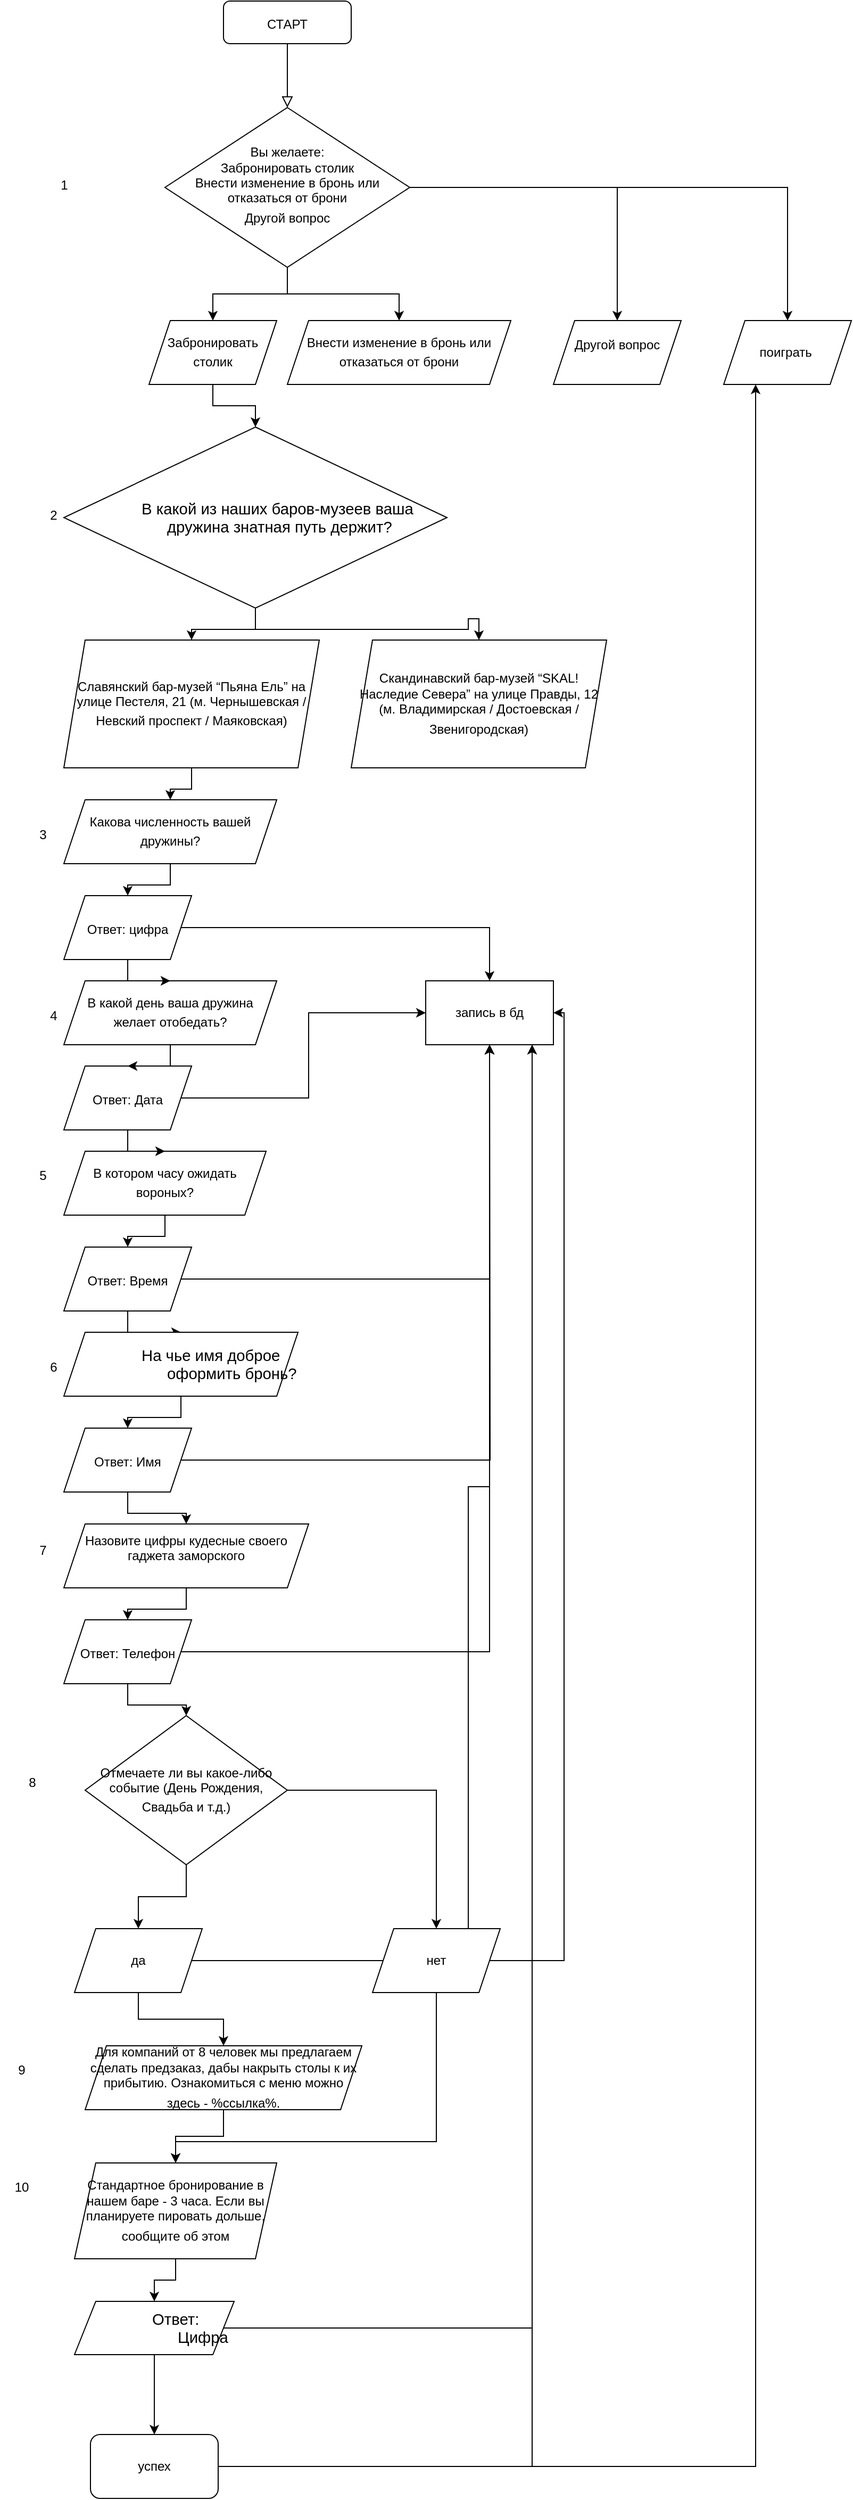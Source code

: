 <mxfile version="21.3.2" type="github">
  <diagram id="C5RBs43oDa-KdzZeNtuy" name="Page-1">
    <mxGraphModel dx="1781" dy="616" grid="1" gridSize="10" guides="1" tooltips="1" connect="1" arrows="1" fold="1" page="1" pageScale="1" pageWidth="827" pageHeight="1169" math="0" shadow="0">
      <root>
        <mxCell id="WIyWlLk6GJQsqaUBKTNV-0" />
        <mxCell id="WIyWlLk6GJQsqaUBKTNV-1" parent="WIyWlLk6GJQsqaUBKTNV-0" />
        <mxCell id="WIyWlLk6GJQsqaUBKTNV-2" value="" style="rounded=0;html=1;jettySize=auto;orthogonalLoop=1;fontSize=11;endArrow=block;endFill=0;endSize=8;strokeWidth=1;shadow=0;labelBackgroundColor=none;edgeStyle=orthogonalEdgeStyle;" parent="WIyWlLk6GJQsqaUBKTNV-1" source="WIyWlLk6GJQsqaUBKTNV-3" target="WIyWlLk6GJQsqaUBKTNV-6" edge="1">
          <mxGeometry relative="1" as="geometry" />
        </mxCell>
        <mxCell id="WIyWlLk6GJQsqaUBKTNV-3" value="СТАРТ&lt;span style=&quot;font-size: medium; text-align: start;&quot;&gt;&lt;/span&gt;" style="rounded=1;whiteSpace=wrap;html=1;fontSize=12;glass=0;strokeWidth=1;shadow=0;" parent="WIyWlLk6GJQsqaUBKTNV-1" vertex="1">
          <mxGeometry x="160" y="80" width="120" height="40" as="geometry" />
        </mxCell>
        <mxCell id="aU7_cbtDEvk05i0n9Riy-11" value="" style="edgeStyle=orthogonalEdgeStyle;rounded=0;orthogonalLoop=1;jettySize=auto;html=1;" edge="1" parent="WIyWlLk6GJQsqaUBKTNV-1" source="WIyWlLk6GJQsqaUBKTNV-6" target="aU7_cbtDEvk05i0n9Riy-9">
          <mxGeometry relative="1" as="geometry" />
        </mxCell>
        <mxCell id="aU7_cbtDEvk05i0n9Riy-15" style="edgeStyle=orthogonalEdgeStyle;rounded=0;orthogonalLoop=1;jettySize=auto;html=1;entryX=0.5;entryY=0;entryDx=0;entryDy=0;" edge="1" parent="WIyWlLk6GJQsqaUBKTNV-1" source="WIyWlLk6GJQsqaUBKTNV-6" target="aU7_cbtDEvk05i0n9Riy-14">
          <mxGeometry relative="1" as="geometry" />
        </mxCell>
        <mxCell id="aU7_cbtDEvk05i0n9Riy-16" style="edgeStyle=orthogonalEdgeStyle;rounded=0;orthogonalLoop=1;jettySize=auto;html=1;" edge="1" parent="WIyWlLk6GJQsqaUBKTNV-1" source="WIyWlLk6GJQsqaUBKTNV-6" target="aU7_cbtDEvk05i0n9Riy-13">
          <mxGeometry relative="1" as="geometry" />
        </mxCell>
        <mxCell id="aU7_cbtDEvk05i0n9Riy-93" style="edgeStyle=orthogonalEdgeStyle;rounded=0;orthogonalLoop=1;jettySize=auto;html=1;" edge="1" parent="WIyWlLk6GJQsqaUBKTNV-1" source="WIyWlLk6GJQsqaUBKTNV-6" target="aU7_cbtDEvk05i0n9Riy-91">
          <mxGeometry relative="1" as="geometry" />
        </mxCell>
        <mxCell id="WIyWlLk6GJQsqaUBKTNV-6" value="Вы желаете:&lt;br&gt;Забронировать столик&lt;br&gt;Внести изменение в бронь или отказаться от брони&lt;br&gt;Другой вопрос&lt;span style=&quot;font-size: medium; text-align: start;&quot;&gt;&lt;/span&gt;" style="rhombus;whiteSpace=wrap;html=1;shadow=0;fontFamily=Helvetica;fontSize=12;align=center;strokeWidth=1;spacing=6;spacingTop=-4;" parent="WIyWlLk6GJQsqaUBKTNV-1" vertex="1">
          <mxGeometry x="105" y="180" width="230" height="150" as="geometry" />
        </mxCell>
        <mxCell id="aU7_cbtDEvk05i0n9Riy-20" style="edgeStyle=orthogonalEdgeStyle;rounded=0;orthogonalLoop=1;jettySize=auto;html=1;" edge="1" parent="WIyWlLk6GJQsqaUBKTNV-1" source="aU7_cbtDEvk05i0n9Riy-9" target="aU7_cbtDEvk05i0n9Riy-19">
          <mxGeometry relative="1" as="geometry" />
        </mxCell>
        <mxCell id="aU7_cbtDEvk05i0n9Riy-9" value="Забронировать столик&lt;span style=&quot;font-size: medium; text-align: start;&quot;&gt;&lt;/span&gt;" style="shape=parallelogram;perimeter=parallelogramPerimeter;whiteSpace=wrap;html=1;fixedSize=1;" vertex="1" parent="WIyWlLk6GJQsqaUBKTNV-1">
          <mxGeometry x="90" y="380" width="120" height="60" as="geometry" />
        </mxCell>
        <mxCell id="aU7_cbtDEvk05i0n9Riy-13" value="Другой вопрос&lt;br&gt;&lt;br&gt;&lt;span style=&quot;font-size: medium; text-align: start;&quot;&gt;&lt;/span&gt;" style="shape=parallelogram;perimeter=parallelogramPerimeter;whiteSpace=wrap;html=1;fixedSize=1;" vertex="1" parent="WIyWlLk6GJQsqaUBKTNV-1">
          <mxGeometry x="470" y="380" width="120" height="60" as="geometry" />
        </mxCell>
        <mxCell id="aU7_cbtDEvk05i0n9Riy-14" value="Внести изменение в бронь или отказаться от брони&lt;span style=&quot;font-size: medium; text-align: start;&quot;&gt;&lt;/span&gt;" style="shape=parallelogram;perimeter=parallelogramPerimeter;whiteSpace=wrap;html=1;fixedSize=1;" vertex="1" parent="WIyWlLk6GJQsqaUBKTNV-1">
          <mxGeometry x="220" y="380" width="210" height="60" as="geometry" />
        </mxCell>
        <mxCell id="aU7_cbtDEvk05i0n9Riy-23" style="edgeStyle=orthogonalEdgeStyle;rounded=0;orthogonalLoop=1;jettySize=auto;html=1;" edge="1" parent="WIyWlLk6GJQsqaUBKTNV-1" source="aU7_cbtDEvk05i0n9Riy-19" target="aU7_cbtDEvk05i0n9Riy-21">
          <mxGeometry relative="1" as="geometry" />
        </mxCell>
        <mxCell id="aU7_cbtDEvk05i0n9Riy-24" style="edgeStyle=orthogonalEdgeStyle;rounded=0;orthogonalLoop=1;jettySize=auto;html=1;" edge="1" parent="WIyWlLk6GJQsqaUBKTNV-1" source="aU7_cbtDEvk05i0n9Riy-19" target="aU7_cbtDEvk05i0n9Riy-22">
          <mxGeometry relative="1" as="geometry" />
        </mxCell>
        <mxCell id="aU7_cbtDEvk05i0n9Riy-19" value="&lt;p style=&quot;margin: 0cm 0cm 0cm 72pt; line-height: 16.867px; font-size: 11pt; font-family: Arial, sans-serif; text-align: start; text-indent: -18pt;&quot; class=&quot;MsoNormal&quot;&gt;&lt;span lang=&quot;ru&quot;&gt;В какой из наших баров-музеев ваша дружина знатная путь держит?&lt;/span&gt;&lt;/p&gt;" style="rhombus;whiteSpace=wrap;html=1;" vertex="1" parent="WIyWlLk6GJQsqaUBKTNV-1">
          <mxGeometry x="10" y="480" width="360" height="170" as="geometry" />
        </mxCell>
        <mxCell id="aU7_cbtDEvk05i0n9Riy-50" value="" style="edgeStyle=orthogonalEdgeStyle;rounded=0;orthogonalLoop=1;jettySize=auto;html=1;" edge="1" parent="WIyWlLk6GJQsqaUBKTNV-1" source="aU7_cbtDEvk05i0n9Riy-21" target="aU7_cbtDEvk05i0n9Riy-34">
          <mxGeometry relative="1" as="geometry" />
        </mxCell>
        <mxCell id="aU7_cbtDEvk05i0n9Riy-21" value="Славянский бар-музей “Пьяна Ель” на улице Пестеля, 21 (м. Чернышевская / Невский проспект / Маяковская)&lt;span style=&quot;font-size: medium; text-align: start;&quot;&gt;&lt;/span&gt;" style="shape=parallelogram;perimeter=parallelogramPerimeter;whiteSpace=wrap;html=1;fixedSize=1;" vertex="1" parent="WIyWlLk6GJQsqaUBKTNV-1">
          <mxGeometry x="10" y="680" width="240" height="120" as="geometry" />
        </mxCell>
        <mxCell id="aU7_cbtDEvk05i0n9Riy-22" value="Скандинавский бар-музей “SKAL! Наследие Севера” на улице Правды, 12 (м. Владимирская / Достоевская / Звенигородская)&lt;span style=&quot;font-size: medium; text-align: start;&quot;&gt;&lt;/span&gt;" style="shape=parallelogram;perimeter=parallelogramPerimeter;whiteSpace=wrap;html=1;fixedSize=1;" vertex="1" parent="WIyWlLk6GJQsqaUBKTNV-1">
          <mxGeometry x="280" y="680" width="240" height="120" as="geometry" />
        </mxCell>
        <mxCell id="aU7_cbtDEvk05i0n9Riy-39" style="edgeStyle=orthogonalEdgeStyle;rounded=0;orthogonalLoop=1;jettySize=auto;html=1;" edge="1" parent="WIyWlLk6GJQsqaUBKTNV-1" source="aU7_cbtDEvk05i0n9Riy-29" target="aU7_cbtDEvk05i0n9Riy-36">
          <mxGeometry relative="1" as="geometry" />
        </mxCell>
        <mxCell id="aU7_cbtDEvk05i0n9Riy-72" style="edgeStyle=orthogonalEdgeStyle;rounded=0;orthogonalLoop=1;jettySize=auto;html=1;" edge="1" parent="WIyWlLk6GJQsqaUBKTNV-1" source="aU7_cbtDEvk05i0n9Riy-29" target="aU7_cbtDEvk05i0n9Riy-69">
          <mxGeometry relative="1" as="geometry" />
        </mxCell>
        <mxCell id="aU7_cbtDEvk05i0n9Riy-29" value="Ответ: Время&lt;span style=&quot;font-size: medium; text-align: start;&quot;&gt;&lt;/span&gt;" style="shape=parallelogram;perimeter=parallelogramPerimeter;whiteSpace=wrap;html=1;fixedSize=1;" vertex="1" parent="WIyWlLk6GJQsqaUBKTNV-1">
          <mxGeometry x="10" y="1250" width="120" height="60" as="geometry" />
        </mxCell>
        <mxCell id="aU7_cbtDEvk05i0n9Riy-38" style="edgeStyle=orthogonalEdgeStyle;rounded=0;orthogonalLoop=1;jettySize=auto;html=1;" edge="1" parent="WIyWlLk6GJQsqaUBKTNV-1" source="aU7_cbtDEvk05i0n9Riy-30" target="aU7_cbtDEvk05i0n9Riy-29">
          <mxGeometry relative="1" as="geometry" />
        </mxCell>
        <mxCell id="aU7_cbtDEvk05i0n9Riy-30" value="В котором часу ожидать вороных?&lt;span style=&quot;font-size: medium; text-align: start;&quot;&gt;&lt;/span&gt;" style="shape=parallelogram;perimeter=parallelogramPerimeter;whiteSpace=wrap;html=1;fixedSize=1;" vertex="1" parent="WIyWlLk6GJQsqaUBKTNV-1">
          <mxGeometry x="10" y="1160" width="190" height="60" as="geometry" />
        </mxCell>
        <mxCell id="aU7_cbtDEvk05i0n9Riy-41" style="edgeStyle=orthogonalEdgeStyle;rounded=0;orthogonalLoop=1;jettySize=auto;html=1;" edge="1" parent="WIyWlLk6GJQsqaUBKTNV-1" source="aU7_cbtDEvk05i0n9Riy-31" target="aU7_cbtDEvk05i0n9Riy-30">
          <mxGeometry relative="1" as="geometry" />
        </mxCell>
        <mxCell id="aU7_cbtDEvk05i0n9Riy-71" style="edgeStyle=orthogonalEdgeStyle;rounded=0;orthogonalLoop=1;jettySize=auto;html=1;entryX=0;entryY=0.5;entryDx=0;entryDy=0;" edge="1" parent="WIyWlLk6GJQsqaUBKTNV-1" source="aU7_cbtDEvk05i0n9Riy-31" target="aU7_cbtDEvk05i0n9Riy-69">
          <mxGeometry relative="1" as="geometry" />
        </mxCell>
        <mxCell id="aU7_cbtDEvk05i0n9Riy-31" value="Ответ: Дата&lt;span style=&quot;font-size: medium; text-align: start;&quot;&gt;&lt;br&gt;&lt;/span&gt;" style="shape=parallelogram;perimeter=parallelogramPerimeter;whiteSpace=wrap;html=1;fixedSize=1;" vertex="1" parent="WIyWlLk6GJQsqaUBKTNV-1">
          <mxGeometry x="10" y="1080" width="120" height="60" as="geometry" />
        </mxCell>
        <mxCell id="aU7_cbtDEvk05i0n9Riy-53" value="" style="edgeStyle=orthogonalEdgeStyle;rounded=0;orthogonalLoop=1;jettySize=auto;html=1;" edge="1" parent="WIyWlLk6GJQsqaUBKTNV-1" source="aU7_cbtDEvk05i0n9Riy-32" target="aU7_cbtDEvk05i0n9Riy-31">
          <mxGeometry relative="1" as="geometry" />
        </mxCell>
        <mxCell id="aU7_cbtDEvk05i0n9Riy-32" value="В какой день ваша дружина желает отобедать?&lt;span style=&quot;font-size: medium; text-align: start;&quot;&gt;&lt;/span&gt;" style="shape=parallelogram;perimeter=parallelogramPerimeter;whiteSpace=wrap;html=1;fixedSize=1;" vertex="1" parent="WIyWlLk6GJQsqaUBKTNV-1">
          <mxGeometry x="10" y="1000" width="200" height="60" as="geometry" />
        </mxCell>
        <mxCell id="aU7_cbtDEvk05i0n9Riy-52" value="" style="edgeStyle=orthogonalEdgeStyle;rounded=0;orthogonalLoop=1;jettySize=auto;html=1;" edge="1" parent="WIyWlLk6GJQsqaUBKTNV-1" source="aU7_cbtDEvk05i0n9Riy-33" target="aU7_cbtDEvk05i0n9Riy-32">
          <mxGeometry relative="1" as="geometry" />
        </mxCell>
        <mxCell id="aU7_cbtDEvk05i0n9Riy-70" value="" style="edgeStyle=orthogonalEdgeStyle;rounded=0;orthogonalLoop=1;jettySize=auto;html=1;" edge="1" parent="WIyWlLk6GJQsqaUBKTNV-1" source="aU7_cbtDEvk05i0n9Riy-33" target="aU7_cbtDEvk05i0n9Riy-69">
          <mxGeometry relative="1" as="geometry" />
        </mxCell>
        <mxCell id="aU7_cbtDEvk05i0n9Riy-33" value="Ответ: цифра&lt;span style=&quot;font-size: medium; text-align: start;&quot;&gt;&lt;/span&gt;" style="shape=parallelogram;perimeter=parallelogramPerimeter;whiteSpace=wrap;html=1;fixedSize=1;" vertex="1" parent="WIyWlLk6GJQsqaUBKTNV-1">
          <mxGeometry x="10" y="920" width="120" height="60" as="geometry" />
        </mxCell>
        <mxCell id="aU7_cbtDEvk05i0n9Riy-51" value="" style="edgeStyle=orthogonalEdgeStyle;rounded=0;orthogonalLoop=1;jettySize=auto;html=1;" edge="1" parent="WIyWlLk6GJQsqaUBKTNV-1" source="aU7_cbtDEvk05i0n9Riy-34" target="aU7_cbtDEvk05i0n9Riy-33">
          <mxGeometry relative="1" as="geometry" />
        </mxCell>
        <mxCell id="aU7_cbtDEvk05i0n9Riy-34" value="Какова численность вашей дружины?&lt;span style=&quot;font-size: medium; text-align: start;&quot;&gt;&lt;/span&gt;" style="shape=parallelogram;perimeter=parallelogramPerimeter;whiteSpace=wrap;html=1;fixedSize=1;" vertex="1" parent="WIyWlLk6GJQsqaUBKTNV-1">
          <mxGeometry x="10" y="830" width="200" height="60" as="geometry" />
        </mxCell>
        <mxCell id="aU7_cbtDEvk05i0n9Riy-49" style="edgeStyle=orthogonalEdgeStyle;rounded=0;orthogonalLoop=1;jettySize=auto;html=1;" edge="1" parent="WIyWlLk6GJQsqaUBKTNV-1" source="aU7_cbtDEvk05i0n9Riy-35" target="aU7_cbtDEvk05i0n9Riy-45">
          <mxGeometry relative="1" as="geometry" />
        </mxCell>
        <mxCell id="aU7_cbtDEvk05i0n9Riy-73" style="edgeStyle=orthogonalEdgeStyle;rounded=0;orthogonalLoop=1;jettySize=auto;html=1;" edge="1" parent="WIyWlLk6GJQsqaUBKTNV-1" source="aU7_cbtDEvk05i0n9Riy-35">
          <mxGeometry relative="1" as="geometry">
            <mxPoint x="410" y="1060" as="targetPoint" />
          </mxGeometry>
        </mxCell>
        <mxCell id="aU7_cbtDEvk05i0n9Riy-35" value="Ответ: Имя&lt;span style=&quot;font-size: medium; text-align: start;&quot;&gt;&lt;/span&gt;" style="shape=parallelogram;perimeter=parallelogramPerimeter;whiteSpace=wrap;html=1;fixedSize=1;" vertex="1" parent="WIyWlLk6GJQsqaUBKTNV-1">
          <mxGeometry x="10" y="1420" width="120" height="60" as="geometry" />
        </mxCell>
        <mxCell id="aU7_cbtDEvk05i0n9Riy-40" style="edgeStyle=orthogonalEdgeStyle;rounded=0;orthogonalLoop=1;jettySize=auto;html=1;" edge="1" parent="WIyWlLk6GJQsqaUBKTNV-1" source="aU7_cbtDEvk05i0n9Riy-36" target="aU7_cbtDEvk05i0n9Riy-35">
          <mxGeometry relative="1" as="geometry" />
        </mxCell>
        <mxCell id="aU7_cbtDEvk05i0n9Riy-36" value="&lt;p style=&quot;margin: 0cm 0cm 0cm 72pt; line-height: 16.867px; font-size: 11pt; font-family: Arial, sans-serif; text-align: start; text-indent: -18pt;&quot; class=&quot;MsoNormal&quot;&gt;На чье имя доброе оформить бронь?&lt;br&gt;&lt;/p&gt;" style="shape=parallelogram;perimeter=parallelogramPerimeter;whiteSpace=wrap;html=1;fixedSize=1;" vertex="1" parent="WIyWlLk6GJQsqaUBKTNV-1">
          <mxGeometry x="10" y="1330" width="220" height="60" as="geometry" />
        </mxCell>
        <mxCell id="aU7_cbtDEvk05i0n9Riy-55" value="" style="edgeStyle=orthogonalEdgeStyle;rounded=0;orthogonalLoop=1;jettySize=auto;html=1;" edge="1" parent="WIyWlLk6GJQsqaUBKTNV-1" source="aU7_cbtDEvk05i0n9Riy-43" target="aU7_cbtDEvk05i0n9Riy-54">
          <mxGeometry relative="1" as="geometry" />
        </mxCell>
        <mxCell id="aU7_cbtDEvk05i0n9Riy-74" style="edgeStyle=orthogonalEdgeStyle;rounded=0;orthogonalLoop=1;jettySize=auto;html=1;" edge="1" parent="WIyWlLk6GJQsqaUBKTNV-1" source="aU7_cbtDEvk05i0n9Riy-43" target="aU7_cbtDEvk05i0n9Riy-69">
          <mxGeometry relative="1" as="geometry" />
        </mxCell>
        <mxCell id="aU7_cbtDEvk05i0n9Riy-43" value="Ответ: Телефон&lt;span style=&quot;font-size: medium; text-align: start;&quot;&gt;&lt;/span&gt;" style="shape=parallelogram;perimeter=parallelogramPerimeter;whiteSpace=wrap;html=1;fixedSize=1;" vertex="1" parent="WIyWlLk6GJQsqaUBKTNV-1">
          <mxGeometry x="10" y="1600" width="120" height="60" as="geometry" />
        </mxCell>
        <mxCell id="aU7_cbtDEvk05i0n9Riy-44" style="edgeStyle=orthogonalEdgeStyle;rounded=0;orthogonalLoop=1;jettySize=auto;html=1;" edge="1" parent="WIyWlLk6GJQsqaUBKTNV-1" source="aU7_cbtDEvk05i0n9Riy-45" target="aU7_cbtDEvk05i0n9Riy-43">
          <mxGeometry relative="1" as="geometry" />
        </mxCell>
        <mxCell id="aU7_cbtDEvk05i0n9Riy-45" value="Назовите цифры кудесные своего гаджета заморского&lt;br&gt;&lt;br&gt;&lt;span style=&quot;font-size: medium; text-align: start;&quot;&gt;&lt;/span&gt;" style="shape=parallelogram;perimeter=parallelogramPerimeter;whiteSpace=wrap;html=1;fixedSize=1;" vertex="1" parent="WIyWlLk6GJQsqaUBKTNV-1">
          <mxGeometry x="10" y="1510" width="230" height="60" as="geometry" />
        </mxCell>
        <mxCell id="aU7_cbtDEvk05i0n9Riy-64" value="" style="edgeStyle=orthogonalEdgeStyle;rounded=0;orthogonalLoop=1;jettySize=auto;html=1;" edge="1" parent="WIyWlLk6GJQsqaUBKTNV-1" source="aU7_cbtDEvk05i0n9Riy-46" target="aU7_cbtDEvk05i0n9Riy-63">
          <mxGeometry relative="1" as="geometry" />
        </mxCell>
        <mxCell id="aU7_cbtDEvk05i0n9Riy-75" style="edgeStyle=orthogonalEdgeStyle;rounded=0;orthogonalLoop=1;jettySize=auto;html=1;" edge="1" parent="WIyWlLk6GJQsqaUBKTNV-1" source="aU7_cbtDEvk05i0n9Riy-46" target="aU7_cbtDEvk05i0n9Riy-69">
          <mxGeometry relative="1" as="geometry">
            <Array as="points">
              <mxPoint x="480" y="1920" />
              <mxPoint x="480" y="1030" />
            </Array>
          </mxGeometry>
        </mxCell>
        <mxCell id="aU7_cbtDEvk05i0n9Riy-46" value="да" style="shape=parallelogram;perimeter=parallelogramPerimeter;whiteSpace=wrap;html=1;fixedSize=1;" vertex="1" parent="WIyWlLk6GJQsqaUBKTNV-1">
          <mxGeometry x="20" y="1890" width="120" height="60" as="geometry" />
        </mxCell>
        <mxCell id="aU7_cbtDEvk05i0n9Riy-56" value="" style="edgeStyle=orthogonalEdgeStyle;rounded=0;orthogonalLoop=1;jettySize=auto;html=1;" edge="1" parent="WIyWlLk6GJQsqaUBKTNV-1" source="aU7_cbtDEvk05i0n9Riy-54" target="aU7_cbtDEvk05i0n9Riy-46">
          <mxGeometry relative="1" as="geometry" />
        </mxCell>
        <mxCell id="aU7_cbtDEvk05i0n9Riy-58" style="edgeStyle=orthogonalEdgeStyle;rounded=0;orthogonalLoop=1;jettySize=auto;html=1;" edge="1" parent="WIyWlLk6GJQsqaUBKTNV-1" source="aU7_cbtDEvk05i0n9Riy-54" target="aU7_cbtDEvk05i0n9Riy-57">
          <mxGeometry relative="1" as="geometry" />
        </mxCell>
        <mxCell id="aU7_cbtDEvk05i0n9Riy-54" value="Отмечаете ли вы какое-либо событие (День Рождения, Свадьба и т.д.)&lt;span style=&quot;font-size: medium; text-align: start;&quot;&gt;&lt;/span&gt;" style="rhombus;whiteSpace=wrap;html=1;" vertex="1" parent="WIyWlLk6GJQsqaUBKTNV-1">
          <mxGeometry x="30" y="1690" width="190" height="140" as="geometry" />
        </mxCell>
        <mxCell id="aU7_cbtDEvk05i0n9Riy-66" style="edgeStyle=orthogonalEdgeStyle;rounded=0;orthogonalLoop=1;jettySize=auto;html=1;" edge="1" parent="WIyWlLk6GJQsqaUBKTNV-1" source="aU7_cbtDEvk05i0n9Riy-57" target="aU7_cbtDEvk05i0n9Riy-59">
          <mxGeometry relative="1" as="geometry">
            <Array as="points">
              <mxPoint x="360" y="2090" />
              <mxPoint x="115" y="2090" />
            </Array>
          </mxGeometry>
        </mxCell>
        <mxCell id="aU7_cbtDEvk05i0n9Riy-76" style="edgeStyle=orthogonalEdgeStyle;rounded=0;orthogonalLoop=1;jettySize=auto;html=1;" edge="1" parent="WIyWlLk6GJQsqaUBKTNV-1" source="aU7_cbtDEvk05i0n9Riy-57" target="aU7_cbtDEvk05i0n9Riy-69">
          <mxGeometry relative="1" as="geometry">
            <Array as="points">
              <mxPoint x="390" y="1475" />
              <mxPoint x="410" y="1475" />
            </Array>
          </mxGeometry>
        </mxCell>
        <mxCell id="aU7_cbtDEvk05i0n9Riy-57" value="нет&lt;br&gt;" style="shape=parallelogram;perimeter=parallelogramPerimeter;whiteSpace=wrap;html=1;fixedSize=1;" vertex="1" parent="WIyWlLk6GJQsqaUBKTNV-1">
          <mxGeometry x="300" y="1890" width="120" height="60" as="geometry" />
        </mxCell>
        <mxCell id="aU7_cbtDEvk05i0n9Riy-62" value="" style="edgeStyle=orthogonalEdgeStyle;rounded=0;orthogonalLoop=1;jettySize=auto;html=1;" edge="1" parent="WIyWlLk6GJQsqaUBKTNV-1" source="aU7_cbtDEvk05i0n9Riy-59" target="aU7_cbtDEvk05i0n9Riy-61">
          <mxGeometry relative="1" as="geometry" />
        </mxCell>
        <mxCell id="aU7_cbtDEvk05i0n9Riy-59" value="Стандартное бронирование в нашем баре - 3 часа. Если вы планируете пировать дольше, сообщите об этом&lt;span style=&quot;font-size: medium; text-align: start;&quot;&gt;&lt;/span&gt;" style="shape=parallelogram;perimeter=parallelogramPerimeter;whiteSpace=wrap;html=1;fixedSize=1;" vertex="1" parent="WIyWlLk6GJQsqaUBKTNV-1">
          <mxGeometry x="20" y="2110" width="190" height="90" as="geometry" />
        </mxCell>
        <mxCell id="aU7_cbtDEvk05i0n9Riy-68" value="" style="edgeStyle=orthogonalEdgeStyle;rounded=0;orthogonalLoop=1;jettySize=auto;html=1;" edge="1" parent="WIyWlLk6GJQsqaUBKTNV-1" source="aU7_cbtDEvk05i0n9Riy-61" target="aU7_cbtDEvk05i0n9Riy-67">
          <mxGeometry relative="1" as="geometry" />
        </mxCell>
        <mxCell id="aU7_cbtDEvk05i0n9Riy-77" style="edgeStyle=orthogonalEdgeStyle;rounded=0;orthogonalLoop=1;jettySize=auto;html=1;" edge="1" parent="WIyWlLk6GJQsqaUBKTNV-1" source="aU7_cbtDEvk05i0n9Riy-61" target="aU7_cbtDEvk05i0n9Riy-69">
          <mxGeometry relative="1" as="geometry">
            <Array as="points">
              <mxPoint x="450" y="2265" />
            </Array>
          </mxGeometry>
        </mxCell>
        <mxCell id="aU7_cbtDEvk05i0n9Riy-61" value="&lt;p style=&quot;margin: 0cm 0cm 0cm 72pt; line-height: 16.867px; font-size: 11pt; font-family: Arial, sans-serif; text-align: start; text-indent: -18pt;&quot; class=&quot;MsoNormal&quot;&gt;&lt;span lang=&quot;ru&quot;&gt;Ответ: Цифра&lt;/span&gt;&lt;/p&gt;" style="shape=parallelogram;perimeter=parallelogramPerimeter;whiteSpace=wrap;html=1;fixedSize=1;" vertex="1" parent="WIyWlLk6GJQsqaUBKTNV-1">
          <mxGeometry x="20" y="2240" width="150" height="50" as="geometry" />
        </mxCell>
        <mxCell id="aU7_cbtDEvk05i0n9Riy-65" value="" style="edgeStyle=orthogonalEdgeStyle;rounded=0;orthogonalLoop=1;jettySize=auto;html=1;" edge="1" parent="WIyWlLk6GJQsqaUBKTNV-1" source="aU7_cbtDEvk05i0n9Riy-63" target="aU7_cbtDEvk05i0n9Riy-59">
          <mxGeometry relative="1" as="geometry" />
        </mxCell>
        <mxCell id="aU7_cbtDEvk05i0n9Riy-63" value="Для компаний от 8 человек мы предлагаем сделать предзаказ, дабы накрыть столы к их прибытию. Ознакомиться с меню можно здесь - %ссылка%.&lt;span style=&quot;font-size: medium; text-align: start;&quot;&gt;&lt;/span&gt;" style="shape=parallelogram;perimeter=parallelogramPerimeter;whiteSpace=wrap;html=1;fixedSize=1;" vertex="1" parent="WIyWlLk6GJQsqaUBKTNV-1">
          <mxGeometry x="30" y="2000" width="260" height="60" as="geometry" />
        </mxCell>
        <mxCell id="aU7_cbtDEvk05i0n9Riy-78" style="edgeStyle=orthogonalEdgeStyle;rounded=0;orthogonalLoop=1;jettySize=auto;html=1;" edge="1" parent="WIyWlLk6GJQsqaUBKTNV-1" source="aU7_cbtDEvk05i0n9Riy-67" target="aU7_cbtDEvk05i0n9Riy-69">
          <mxGeometry relative="1" as="geometry">
            <Array as="points">
              <mxPoint x="450" y="2395" />
            </Array>
          </mxGeometry>
        </mxCell>
        <mxCell id="aU7_cbtDEvk05i0n9Riy-92" style="edgeStyle=orthogonalEdgeStyle;rounded=0;orthogonalLoop=1;jettySize=auto;html=1;entryX=0.25;entryY=1;entryDx=0;entryDy=0;" edge="1" parent="WIyWlLk6GJQsqaUBKTNV-1" source="aU7_cbtDEvk05i0n9Riy-67" target="aU7_cbtDEvk05i0n9Riy-91">
          <mxGeometry relative="1" as="geometry" />
        </mxCell>
        <mxCell id="aU7_cbtDEvk05i0n9Riy-67" value="успех" style="rounded=1;whiteSpace=wrap;html=1;" vertex="1" parent="WIyWlLk6GJQsqaUBKTNV-1">
          <mxGeometry x="35" y="2365" width="120" height="60" as="geometry" />
        </mxCell>
        <mxCell id="aU7_cbtDEvk05i0n9Riy-69" value="запись в бд&lt;br&gt;" style="whiteSpace=wrap;html=1;" vertex="1" parent="WIyWlLk6GJQsqaUBKTNV-1">
          <mxGeometry x="350" y="1000" width="120" height="60" as="geometry" />
        </mxCell>
        <mxCell id="aU7_cbtDEvk05i0n9Riy-79" value="1" style="text;html=1;align=center;verticalAlign=middle;resizable=0;points=[];autosize=1;strokeColor=none;fillColor=none;" vertex="1" parent="WIyWlLk6GJQsqaUBKTNV-1">
          <mxGeometry x="-5" y="238" width="30" height="30" as="geometry" />
        </mxCell>
        <mxCell id="aU7_cbtDEvk05i0n9Riy-81" value="2" style="text;html=1;align=center;verticalAlign=middle;resizable=0;points=[];autosize=1;strokeColor=none;fillColor=none;" vertex="1" parent="WIyWlLk6GJQsqaUBKTNV-1">
          <mxGeometry x="-15" y="548" width="30" height="30" as="geometry" />
        </mxCell>
        <mxCell id="aU7_cbtDEvk05i0n9Riy-83" value="3&lt;br&gt;" style="text;html=1;align=center;verticalAlign=middle;resizable=0;points=[];autosize=1;strokeColor=none;fillColor=none;" vertex="1" parent="WIyWlLk6GJQsqaUBKTNV-1">
          <mxGeometry x="-25" y="848" width="30" height="30" as="geometry" />
        </mxCell>
        <mxCell id="aU7_cbtDEvk05i0n9Riy-84" value="4" style="text;html=1;align=center;verticalAlign=middle;resizable=0;points=[];autosize=1;strokeColor=none;fillColor=none;" vertex="1" parent="WIyWlLk6GJQsqaUBKTNV-1">
          <mxGeometry x="-15" y="1018" width="30" height="30" as="geometry" />
        </mxCell>
        <mxCell id="aU7_cbtDEvk05i0n9Riy-85" value="5" style="text;html=1;align=center;verticalAlign=middle;resizable=0;points=[];autosize=1;strokeColor=none;fillColor=none;" vertex="1" parent="WIyWlLk6GJQsqaUBKTNV-1">
          <mxGeometry x="-25" y="1168" width="30" height="30" as="geometry" />
        </mxCell>
        <mxCell id="aU7_cbtDEvk05i0n9Riy-86" value="6" style="text;html=1;align=center;verticalAlign=middle;resizable=0;points=[];autosize=1;strokeColor=none;fillColor=none;" vertex="1" parent="WIyWlLk6GJQsqaUBKTNV-1">
          <mxGeometry x="-15" y="1348" width="30" height="30" as="geometry" />
        </mxCell>
        <mxCell id="aU7_cbtDEvk05i0n9Riy-87" value="7&lt;br&gt;" style="text;html=1;align=center;verticalAlign=middle;resizable=0;points=[];autosize=1;strokeColor=none;fillColor=none;" vertex="1" parent="WIyWlLk6GJQsqaUBKTNV-1">
          <mxGeometry x="-25" y="1520" width="30" height="30" as="geometry" />
        </mxCell>
        <mxCell id="aU7_cbtDEvk05i0n9Riy-88" value="8&lt;br&gt;" style="text;html=1;align=center;verticalAlign=middle;resizable=0;points=[];autosize=1;strokeColor=none;fillColor=none;" vertex="1" parent="WIyWlLk6GJQsqaUBKTNV-1">
          <mxGeometry x="-35" y="1738" width="30" height="30" as="geometry" />
        </mxCell>
        <mxCell id="aU7_cbtDEvk05i0n9Riy-89" value="9" style="text;html=1;align=center;verticalAlign=middle;resizable=0;points=[];autosize=1;strokeColor=none;fillColor=none;" vertex="1" parent="WIyWlLk6GJQsqaUBKTNV-1">
          <mxGeometry x="-45" y="2008" width="30" height="30" as="geometry" />
        </mxCell>
        <mxCell id="aU7_cbtDEvk05i0n9Riy-90" value="10&lt;br&gt;" style="text;html=1;align=center;verticalAlign=middle;resizable=0;points=[];autosize=1;strokeColor=none;fillColor=none;" vertex="1" parent="WIyWlLk6GJQsqaUBKTNV-1">
          <mxGeometry x="-50" y="2118" width="40" height="30" as="geometry" />
        </mxCell>
        <mxCell id="aU7_cbtDEvk05i0n9Riy-91" value="поиграть&amp;nbsp;&lt;br&gt;" style="shape=parallelogram;perimeter=parallelogramPerimeter;whiteSpace=wrap;html=1;fixedSize=1;" vertex="1" parent="WIyWlLk6GJQsqaUBKTNV-1">
          <mxGeometry x="630" y="380" width="120" height="60" as="geometry" />
        </mxCell>
      </root>
    </mxGraphModel>
  </diagram>
</mxfile>

